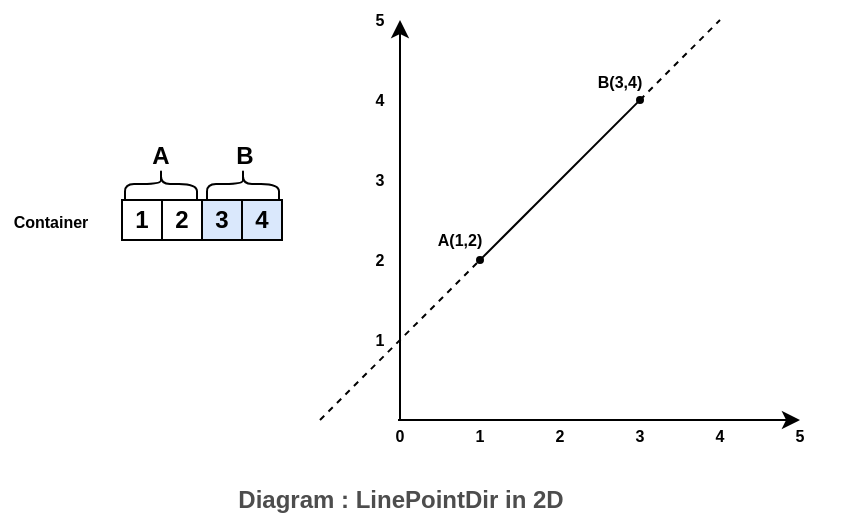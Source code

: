 <mxfile version="12.9.13" type="device"><diagram id="eAb5gRXuCrqpyF9nMtmU" name="Page-1"><mxGraphModel dx="426" dy="273" grid="1" gridSize="10" guides="1" tooltips="1" connect="1" arrows="1" fold="1" page="1" pageScale="1" pageWidth="850" pageHeight="1100" background="none" math="0" shadow="0"><root><mxCell id="0"/><mxCell id="1" parent="0"/><mxCell id="QnmTC_iaYeX4B8v917h2-131" value="" style="group" parent="1" vertex="1" connectable="0"><mxGeometry x="200" y="270" width="420" height="260" as="geometry"/></mxCell><mxCell id="m6XDazshZ6F3cze-zmCF-2" value="" style="endArrow=classic;html=1;comic=0;verticalAlign=middle;horizontal=1;fontSize=8;fontStyle=1" parent="QnmTC_iaYeX4B8v917h2-131" edge="1"><mxGeometry width="50" height="50" relative="1" as="geometry"><mxPoint x="199" y="210" as="sourcePoint"/><mxPoint x="400" y="210" as="targetPoint"/></mxGeometry></mxCell><mxCell id="m6XDazshZ6F3cze-zmCF-3" value="" style="endArrow=classic;html=1;fontStyle=1" parent="QnmTC_iaYeX4B8v917h2-131" edge="1"><mxGeometry width="50" height="50" relative="1" as="geometry"><mxPoint x="200" y="210" as="sourcePoint"/><mxPoint x="200" y="10" as="targetPoint"/></mxGeometry></mxCell><mxCell id="m6XDazshZ6F3cze-zmCF-5" value="0" style="text;html=1;strokeColor=none;fillColor=none;align=center;verticalAlign=middle;whiteSpace=wrap;rounded=0;comic=0;horizontal=1;fontSize=8;fontStyle=1" parent="QnmTC_iaYeX4B8v917h2-131" vertex="1"><mxGeometry x="180" y="208" width="40" height="20" as="geometry"/></mxCell><mxCell id="m6XDazshZ6F3cze-zmCF-6" value="1" style="text;html=1;strokeColor=none;fillColor=none;align=center;verticalAlign=middle;whiteSpace=wrap;rounded=0;comic=0;horizontal=1;fontSize=8;fontStyle=1" parent="QnmTC_iaYeX4B8v917h2-131" vertex="1"><mxGeometry x="220" y="208" width="40" height="20" as="geometry"/></mxCell><mxCell id="m6XDazshZ6F3cze-zmCF-8" value="2" style="text;html=1;strokeColor=none;fillColor=none;align=center;verticalAlign=middle;whiteSpace=wrap;rounded=0;comic=0;horizontal=1;fontSize=8;fontStyle=1" parent="QnmTC_iaYeX4B8v917h2-131" vertex="1"><mxGeometry x="260" y="208" width="40" height="20" as="geometry"/></mxCell><mxCell id="m6XDazshZ6F3cze-zmCF-9" value="3" style="text;html=1;strokeColor=none;fillColor=none;align=center;verticalAlign=middle;whiteSpace=wrap;rounded=0;comic=0;horizontal=1;fontSize=8;fontStyle=1" parent="QnmTC_iaYeX4B8v917h2-131" vertex="1"><mxGeometry x="300" y="208" width="40" height="20" as="geometry"/></mxCell><mxCell id="m6XDazshZ6F3cze-zmCF-10" value="4" style="text;html=1;strokeColor=none;fillColor=none;align=center;verticalAlign=middle;whiteSpace=wrap;rounded=0;comic=0;horizontal=1;fontSize=8;fontStyle=1" parent="QnmTC_iaYeX4B8v917h2-131" vertex="1"><mxGeometry x="340" y="208" width="40" height="20" as="geometry"/></mxCell><mxCell id="m6XDazshZ6F3cze-zmCF-11" value="5" style="text;html=1;strokeColor=none;fillColor=none;align=center;verticalAlign=middle;whiteSpace=wrap;rounded=0;comic=0;horizontal=1;fontSize=8;fontStyle=1" parent="QnmTC_iaYeX4B8v917h2-131" vertex="1"><mxGeometry x="380" y="208" width="40" height="20" as="geometry"/></mxCell><mxCell id="m6XDazshZ6F3cze-zmCF-13" value="1" style="text;html=1;strokeColor=none;fillColor=none;align=center;verticalAlign=middle;whiteSpace=wrap;rounded=0;comic=0;horizontal=1;fontSize=8;fontStyle=1" parent="QnmTC_iaYeX4B8v917h2-131" vertex="1"><mxGeometry x="170" y="160" width="40" height="20" as="geometry"/></mxCell><mxCell id="m6XDazshZ6F3cze-zmCF-14" value="2" style="text;html=1;strokeColor=none;fillColor=none;align=center;verticalAlign=middle;whiteSpace=wrap;rounded=0;comic=0;horizontal=1;fontSize=8;fontStyle=1" parent="QnmTC_iaYeX4B8v917h2-131" vertex="1"><mxGeometry x="170" y="120" width="40" height="20" as="geometry"/></mxCell><mxCell id="m6XDazshZ6F3cze-zmCF-15" value="3" style="text;html=1;strokeColor=none;fillColor=none;align=center;verticalAlign=middle;whiteSpace=wrap;rounded=0;comic=0;horizontal=1;fontSize=8;fontStyle=1" parent="QnmTC_iaYeX4B8v917h2-131" vertex="1"><mxGeometry x="170" y="80" width="40" height="20" as="geometry"/></mxCell><mxCell id="m6XDazshZ6F3cze-zmCF-18" value="4" style="text;html=1;strokeColor=none;fillColor=none;align=center;verticalAlign=middle;whiteSpace=wrap;rounded=0;comic=0;horizontal=1;fontSize=8;fontStyle=1" parent="QnmTC_iaYeX4B8v917h2-131" vertex="1"><mxGeometry x="170" y="40" width="40" height="20" as="geometry"/></mxCell><mxCell id="m6XDazshZ6F3cze-zmCF-20" value="5" style="text;html=1;strokeColor=none;fillColor=none;align=center;verticalAlign=middle;whiteSpace=wrap;rounded=0;comic=0;horizontal=1;fontSize=8;fontStyle=1" parent="QnmTC_iaYeX4B8v917h2-131" vertex="1"><mxGeometry x="170" width="40" height="20" as="geometry"/></mxCell><mxCell id="m6XDazshZ6F3cze-zmCF-22" value="" style="endArrow=oval;html=1;fontSize=11;startArrow=oval;startFill=1;strokeColor=#000000;startSize=3;endSize=3;fontStyle=1;endFill=1;" parent="QnmTC_iaYeX4B8v917h2-131" edge="1"><mxGeometry width="50" height="50" relative="1" as="geometry"><mxPoint x="240" y="130" as="sourcePoint"/><mxPoint x="320" y="50" as="targetPoint"/></mxGeometry></mxCell><mxCell id="m6XDazshZ6F3cze-zmCF-23" value="" style="endArrow=none;dashed=1;html=1;fontSize=11;fontStyle=1" parent="QnmTC_iaYeX4B8v917h2-131" edge="1"><mxGeometry width="50" height="50" relative="1" as="geometry"><mxPoint x="160" y="210" as="sourcePoint"/><mxPoint x="240" y="130" as="targetPoint"/></mxGeometry></mxCell><mxCell id="m6XDazshZ6F3cze-zmCF-24" value="" style="endArrow=none;dashed=1;html=1;fontSize=11;jumpSize=8;fontStyle=1" parent="QnmTC_iaYeX4B8v917h2-131" edge="1"><mxGeometry width="50" height="50" relative="1" as="geometry"><mxPoint x="320" y="50" as="sourcePoint"/><mxPoint x="360" y="10" as="targetPoint"/></mxGeometry></mxCell><mxCell id="m6XDazshZ6F3cze-zmCF-25" value="&lt;font style=&quot;font-size: 8px&quot;&gt;A(1,2)&lt;/font&gt;" style="text;html=1;strokeColor=none;fillColor=none;align=center;verticalAlign=middle;whiteSpace=wrap;rounded=0;fontSize=9;fontStyle=1" parent="QnmTC_iaYeX4B8v917h2-131" vertex="1"><mxGeometry x="210" y="110" width="40" height="20" as="geometry"/></mxCell><mxCell id="m6XDazshZ6F3cze-zmCF-26" value="&lt;font style=&quot;font-size: 8px&quot;&gt;B(3,4)&lt;/font&gt;" style="text;html=1;strokeColor=none;fillColor=none;align=center;verticalAlign=middle;whiteSpace=wrap;rounded=0;fontSize=11;fontStyle=1" parent="QnmTC_iaYeX4B8v917h2-131" vertex="1"><mxGeometry x="290" y="30" width="40" height="20" as="geometry"/></mxCell><mxCell id="QnmTC_iaYeX4B8v917h2-125" value="" style="group;fontStyle=1" parent="QnmTC_iaYeX4B8v917h2-131" vertex="1" connectable="0"><mxGeometry y="65" width="172" height="95" as="geometry"/></mxCell><mxCell id="QnmTC_iaYeX4B8v917h2-62" value="&lt;span&gt;1&lt;/span&gt;" style="whiteSpace=wrap;html=1;aspect=fixed;glass=0;rounded=0;shadow=0;comic=0;fontStyle=1" parent="QnmTC_iaYeX4B8v917h2-125" vertex="1"><mxGeometry x="61" y="35" width="20" height="20" as="geometry"/></mxCell><mxCell id="QnmTC_iaYeX4B8v917h2-64" value="&lt;span&gt;2&lt;/span&gt;" style="whiteSpace=wrap;html=1;aspect=fixed;fontStyle=1" parent="QnmTC_iaYeX4B8v917h2-125" vertex="1"><mxGeometry x="81" y="35" width="20" height="20" as="geometry"/></mxCell><mxCell id="QnmTC_iaYeX4B8v917h2-65" value="&lt;span&gt;3&lt;/span&gt;" style="whiteSpace=wrap;html=1;aspect=fixed;fillColor=#DAE8FC;fontStyle=1" parent="QnmTC_iaYeX4B8v917h2-125" vertex="1"><mxGeometry x="101" y="35" width="20" height="20" as="geometry"/></mxCell><mxCell id="QnmTC_iaYeX4B8v917h2-66" value="&lt;span&gt;4&lt;/span&gt;" style="whiteSpace=wrap;html=1;aspect=fixed;fillColor=#DAE8FC;fontStyle=1" parent="QnmTC_iaYeX4B8v917h2-125" vertex="1"><mxGeometry x="121" y="35" width="20" height="20" as="geometry"/></mxCell><mxCell id="QnmTC_iaYeX4B8v917h2-75" value="A" style="text;html=1;align=center;verticalAlign=middle;resizable=0;points=[];autosize=1;fontStyle=1" parent="QnmTC_iaYeX4B8v917h2-125" vertex="1"><mxGeometry x="69.5" y="3" width="20" height="20" as="geometry"/></mxCell><mxCell id="QnmTC_iaYeX4B8v917h2-76" value="&lt;span&gt;B&lt;/span&gt;" style="text;html=1;align=center;verticalAlign=middle;resizable=0;points=[];autosize=1;fontStyle=1" parent="QnmTC_iaYeX4B8v917h2-125" vertex="1"><mxGeometry x="111.5" y="3" width="20" height="20" as="geometry"/></mxCell><mxCell id="QnmTC_iaYeX4B8v917h2-91" value="" style="shape=curlyBracket;html=1;rounded=1;fillColor=#ffffff;rotation=90;fontColor=#000000;whiteSpace=wrap;spacing=2;fontStyle=1" parent="QnmTC_iaYeX4B8v917h2-125" vertex="1"><mxGeometry x="114" y="9" width="15" height="36" as="geometry"/></mxCell><mxCell id="QnmTC_iaYeX4B8v917h2-93" value="&lt;font style=&quot;font-size: 8px&quot;&gt;&lt;span&gt;Container&lt;/span&gt;&lt;/font&gt;" style="text;html=1;align=center;verticalAlign=middle;resizable=0;points=[];autosize=1;fontStyle=1" parent="QnmTC_iaYeX4B8v917h2-125" vertex="1"><mxGeometry y="35" width="50" height="20" as="geometry"/></mxCell><mxCell id="uzXNbr15LuJzvBdGUvFL-34" value="" style="shape=curlyBracket;html=1;rounded=1;fillColor=#ffffff;rotation=90;fontColor=#000000;whiteSpace=wrap;spacing=2;fontStyle=1" vertex="1" parent="QnmTC_iaYeX4B8v917h2-125"><mxGeometry x="73" y="9" width="15" height="36" as="geometry"/></mxCell><mxCell id="QnmTC_iaYeX4B8v917h2-129" value="Diagram : LinePointDir in 2D" style="text;html=1;align=center;verticalAlign=middle;resizable=0;points=[];autosize=1;fontSize=12;fontColor=#4D4D4D;fontStyle=1" parent="QnmTC_iaYeX4B8v917h2-131" vertex="1"><mxGeometry x="110" y="240" width="180" height="20" as="geometry"/></mxCell></root></mxGraphModel></diagram></mxfile>